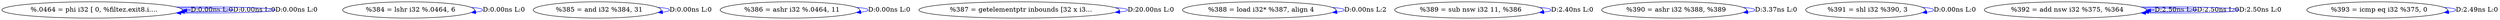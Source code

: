 digraph {
Node0x560817b1d000[label="  %.0464 = phi i32 [ 0, %filtez.exit8.i...."];
Node0x560817b1d000 -> Node0x560817b1d000[label="D:0.00ns L:0",color=blue];
Node0x560817b1d000 -> Node0x560817b1d000[label="D:0.00ns L:0",color=blue];
Node0x560817b1d000 -> Node0x560817b1d000[label="D:0.00ns L:0",color=blue];
Node0x560817b1d0e0[label="  %384 = lshr i32 %.0464, 6"];
Node0x560817b1d0e0 -> Node0x560817b1d0e0[label="D:0.00ns L:0",color=blue];
Node0x560817b1d1c0[label="  %385 = and i32 %384, 31"];
Node0x560817b1d1c0 -> Node0x560817b1d1c0[label="D:0.00ns L:0",color=blue];
Node0x560817b1d2a0[label="  %386 = ashr i32 %.0464, 11"];
Node0x560817b1d2a0 -> Node0x560817b1d2a0[label="D:0.00ns L:0",color=blue];
Node0x560817b1d380[label="  %387 = getelementptr inbounds [32 x i3..."];
Node0x560817b1d380 -> Node0x560817b1d380[label="D:20.00ns L:0",color=blue];
Node0x560817b1d460[label="  %388 = load i32* %387, align 4"];
Node0x560817b1d460 -> Node0x560817b1d460[label="D:0.00ns L:2",color=blue];
Node0x560817b1d540[label="  %389 = sub nsw i32 11, %386"];
Node0x560817b1d540 -> Node0x560817b1d540[label="D:2.40ns L:0",color=blue];
Node0x560817b1d620[label="  %390 = ashr i32 %388, %389"];
Node0x560817b1d620 -> Node0x560817b1d620[label="D:3.37ns L:0",color=blue];
Node0x560817b1d700[label="  %391 = shl i32 %390, 3"];
Node0x560817b1d700 -> Node0x560817b1d700[label="D:0.00ns L:0",color=blue];
Node0x560817b1d7e0[label="  %392 = add nsw i32 %375, %364"];
Node0x560817b1d7e0 -> Node0x560817b1d7e0[label="D:2.50ns L:0",color=blue];
Node0x560817b1d7e0 -> Node0x560817b1d7e0[label="D:2.50ns L:0",color=blue];
Node0x560817b1d7e0 -> Node0x560817b1d7e0[label="D:2.50ns L:0",color=blue];
Node0x560817b1d8c0[label="  %393 = icmp eq i32 %375, 0"];
Node0x560817b1d8c0 -> Node0x560817b1d8c0[label="D:2.49ns L:0",color=blue];
}
